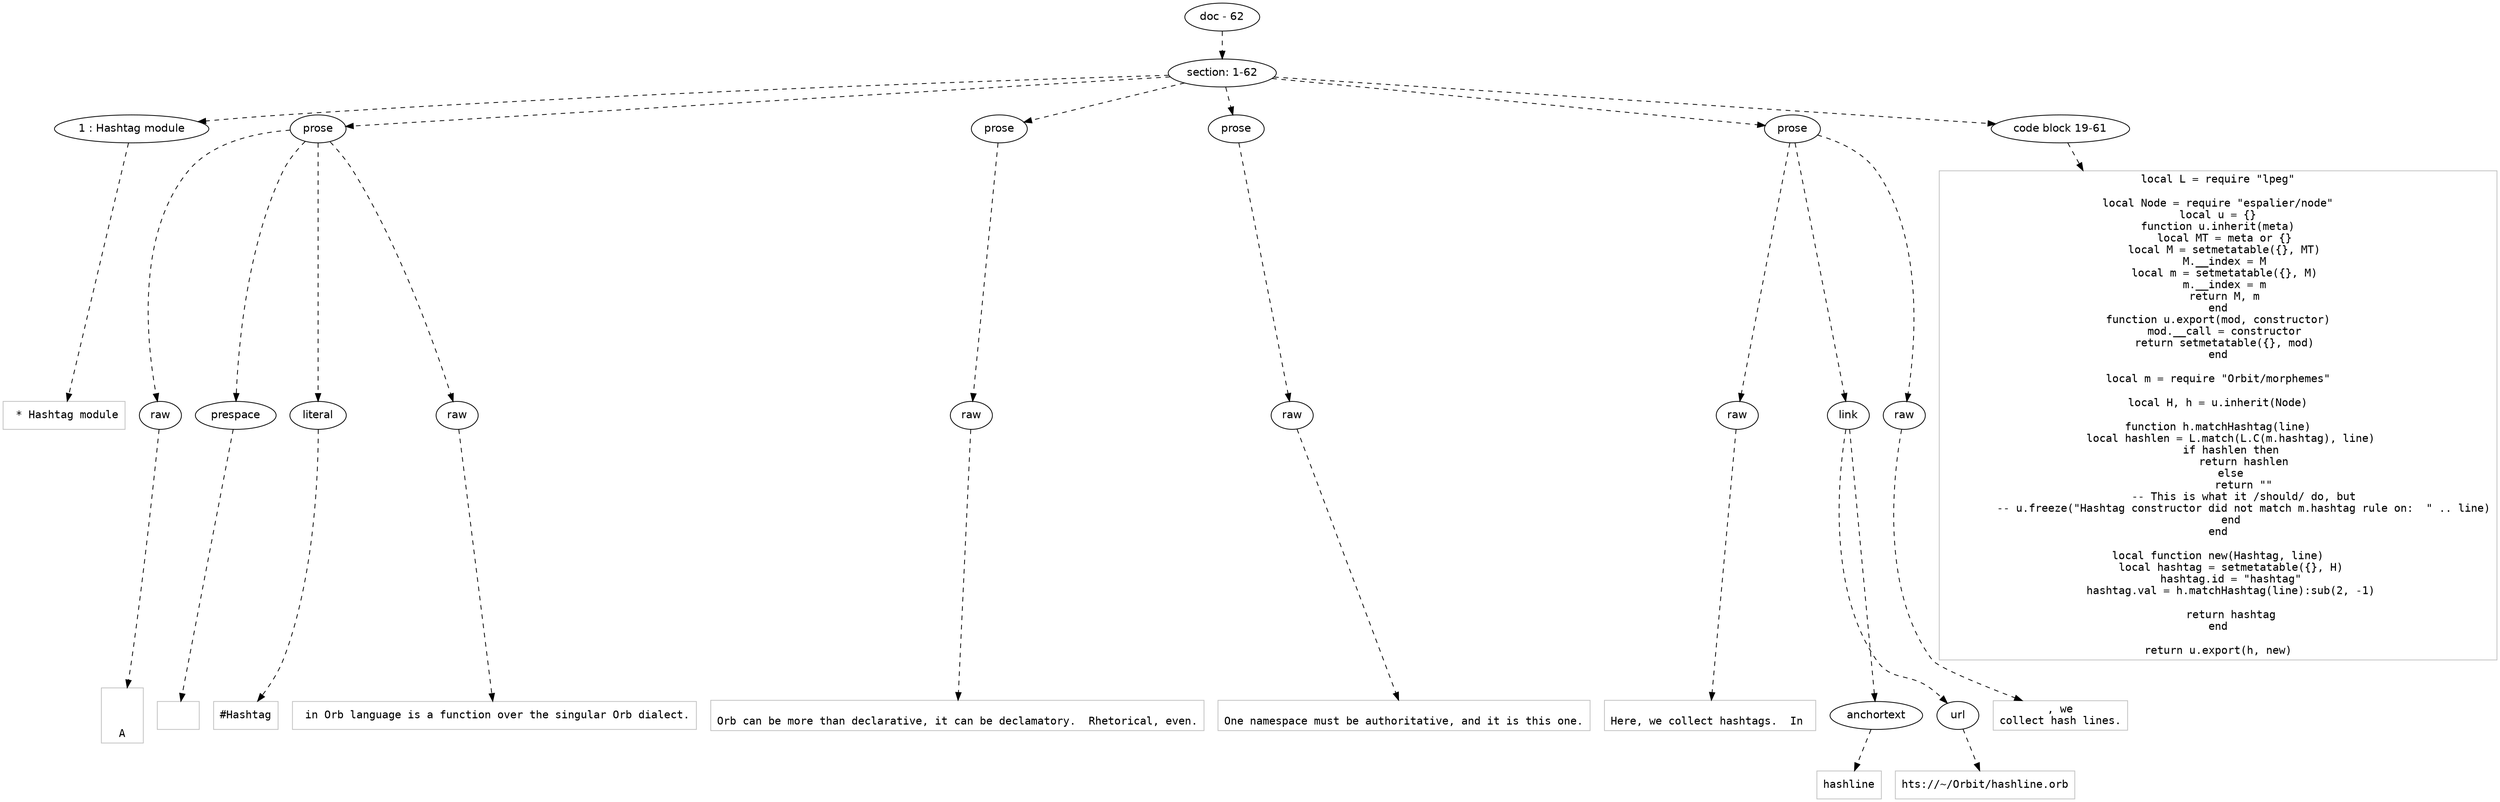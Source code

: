 digraph lpegNode {

node [fontname=Helvetica]
edge [style=dashed]

doc_0 [label="doc - 62"]


doc_0 -> { section_1}
{rank=same; section_1}

section_1 [label="section: 1-62"]


// END RANK doc_0

section_1 -> { header_2 prose_3 prose_4 prose_5 prose_6 codeblock_7}
{rank=same; header_2 prose_3 prose_4 prose_5 prose_6 codeblock_7}

header_2 [label="1 : Hashtag module"]

prose_3 [label="prose"]

prose_4 [label="prose"]

prose_5 [label="prose"]

prose_6 [label="prose"]

codeblock_7 [label="code block 19-61"]


// END RANK section_1

header_2 -> leaf_8
leaf_8  [color=Gray,shape=rectangle,fontname=Inconsolata,label=" * Hashtag module"]
// END RANK header_2

prose_3 -> { raw_9 prespace_10 literal_11 raw_12}
{rank=same; raw_9 prespace_10 literal_11 raw_12}

raw_9 [label="raw"]

prespace_10 [label="prespace"]

literal_11 [label="literal"]

raw_12 [label="raw"]


// END RANK prose_3

raw_9 -> leaf_13
leaf_13  [color=Gray,shape=rectangle,fontname=Inconsolata,label="


A"]
// END RANK raw_9

prespace_10 -> leaf_14
leaf_14  [color=Gray,shape=rectangle,fontname=Inconsolata,label=" "]
// END RANK prespace_10

literal_11 -> leaf_15
leaf_15  [color=Gray,shape=rectangle,fontname=Inconsolata,label="#Hashtag"]
// END RANK literal_11

raw_12 -> leaf_16
leaf_16  [color=Gray,shape=rectangle,fontname=Inconsolata,label=" in Orb language is a function over the singular Orb dialect.
"]
// END RANK raw_12

prose_4 -> { raw_17}
{rank=same; raw_17}

raw_17 [label="raw"]


// END RANK prose_4

raw_17 -> leaf_18
leaf_18  [color=Gray,shape=rectangle,fontname=Inconsolata,label="
Orb can be more than declarative, it can be declamatory.  Rhetorical, even.
"]
// END RANK raw_17

prose_5 -> { raw_19}
{rank=same; raw_19}

raw_19 [label="raw"]


// END RANK prose_5

raw_19 -> leaf_20
leaf_20  [color=Gray,shape=rectangle,fontname=Inconsolata,label="
One namespace must be authoritative, and it is this one.
"]
// END RANK raw_19

prose_6 -> { raw_21 link_22 raw_23}
{rank=same; raw_21 link_22 raw_23}

raw_21 [label="raw"]

link_22 [label="link"]

raw_23 [label="raw"]


// END RANK prose_6

raw_21 -> leaf_24
leaf_24  [color=Gray,shape=rectangle,fontname=Inconsolata,label="
Here, we collect hashtags.  In "]
// END RANK raw_21

link_22 -> { anchortext_25 url_26}
{rank=same; anchortext_25 url_26}

anchortext_25 [label="anchortext"]

url_26 [label="url"]


// END RANK link_22

anchortext_25 -> leaf_27
leaf_27  [color=Gray,shape=rectangle,fontname=Inconsolata,label="hashline"]
// END RANK anchortext_25

url_26 -> leaf_28
leaf_28  [color=Gray,shape=rectangle,fontname=Inconsolata,label="hts://~/Orbit/hashline.orb"]
// END RANK url_26

raw_23 -> leaf_29
leaf_29  [color=Gray,shape=rectangle,fontname=Inconsolata,label=", we
collect hash lines.
"]
// END RANK raw_23

codeblock_7 -> leaf_30
leaf_30  [color=Gray,shape=rectangle,fontname=Inconsolata,label="local L = require \"lpeg\"

local Node = require \"espalier/node\"
local u = {}
function u.inherit(meta)
  local MT = meta or {}
  local M = setmetatable({}, MT)
  M.__index = M
  local m = setmetatable({}, M)
  m.__index = m
  return M, m
end
function u.export(mod, constructor)
  mod.__call = constructor
  return setmetatable({}, mod)
end

local m = require \"Orbit/morphemes\"

local H, h = u.inherit(Node)

function h.matchHashtag(line)
    local hashlen = L.match(L.C(m.hashtag), line)
    if hashlen then
        return hashlen
    else
        return \"\"
        -- This is what it /should/ do, but
        -- u.freeze(\"Hashtag constructor did not match m.hashtag rule on:  \" .. line)
    end
end

local function new(Hashtag, line)
    local hashtag = setmetatable({}, H)
    hashtag.id = \"hashtag\"
    hashtag.val = h.matchHashtag(line):sub(2, -1)

    return hashtag
end

return u.export(h, new)"]
// END RANK codeblock_7


}

